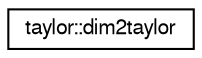 digraph G
{
  edge [fontname="FreeSans",fontsize="10",labelfontname="FreeSans",labelfontsize="10"];
  node [fontname="FreeSans",fontsize="10",shape=record];
  rankdir="LR";
  Node1 [label="taylor::dim2taylor",height=0.2,width=0.4,color="black", fillcolor="white", style="filled",URL="$classtaylor_1_1dim2taylor.shtml"];
}
